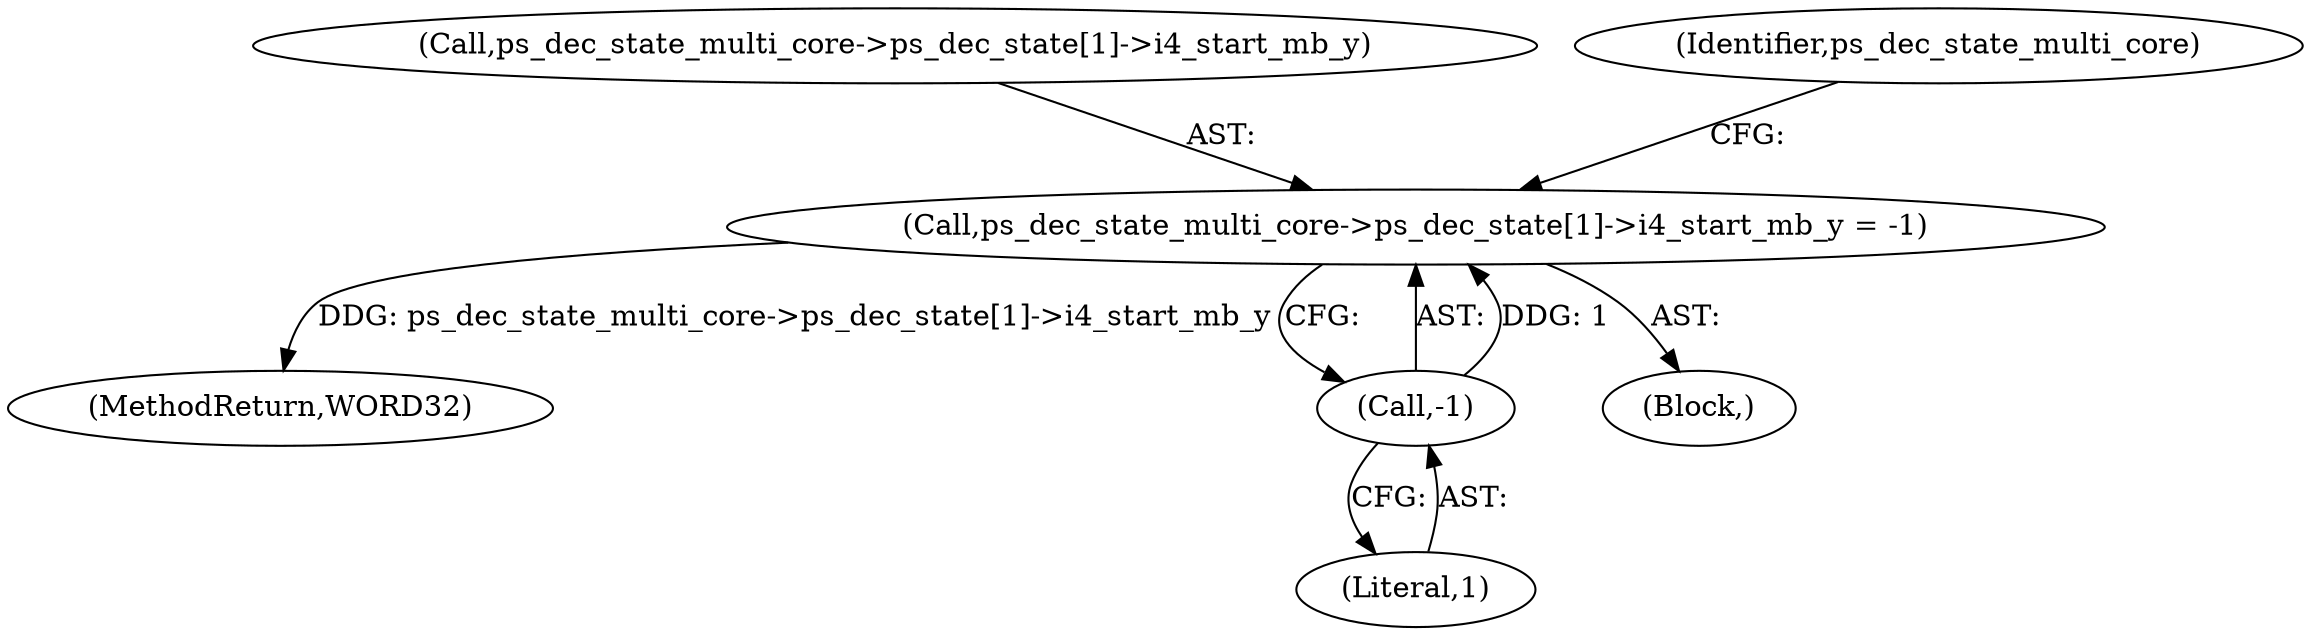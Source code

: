 digraph "0_Android_ba604d336b40fd4bde1622f64d67135bdbd61301_0@array" {
"1000143" [label="(Call,ps_dec_state_multi_core->ps_dec_state[1]->i4_start_mb_y = -1)"];
"1000151" [label="(Call,-1)"];
"1000152" [label="(Literal,1)"];
"1000151" [label="(Call,-1)"];
"1000545" [label="(MethodReturn,WORD32)"];
"1000109" [label="(Block,)"];
"1000144" [label="(Call,ps_dec_state_multi_core->ps_dec_state[1]->i4_start_mb_y)"];
"1000157" [label="(Identifier,ps_dec_state_multi_core)"];
"1000143" [label="(Call,ps_dec_state_multi_core->ps_dec_state[1]->i4_start_mb_y = -1)"];
"1000143" -> "1000109"  [label="AST: "];
"1000143" -> "1000151"  [label="CFG: "];
"1000144" -> "1000143"  [label="AST: "];
"1000151" -> "1000143"  [label="AST: "];
"1000157" -> "1000143"  [label="CFG: "];
"1000143" -> "1000545"  [label="DDG: ps_dec_state_multi_core->ps_dec_state[1]->i4_start_mb_y"];
"1000151" -> "1000143"  [label="DDG: 1"];
"1000151" -> "1000152"  [label="CFG: "];
"1000152" -> "1000151"  [label="AST: "];
}
